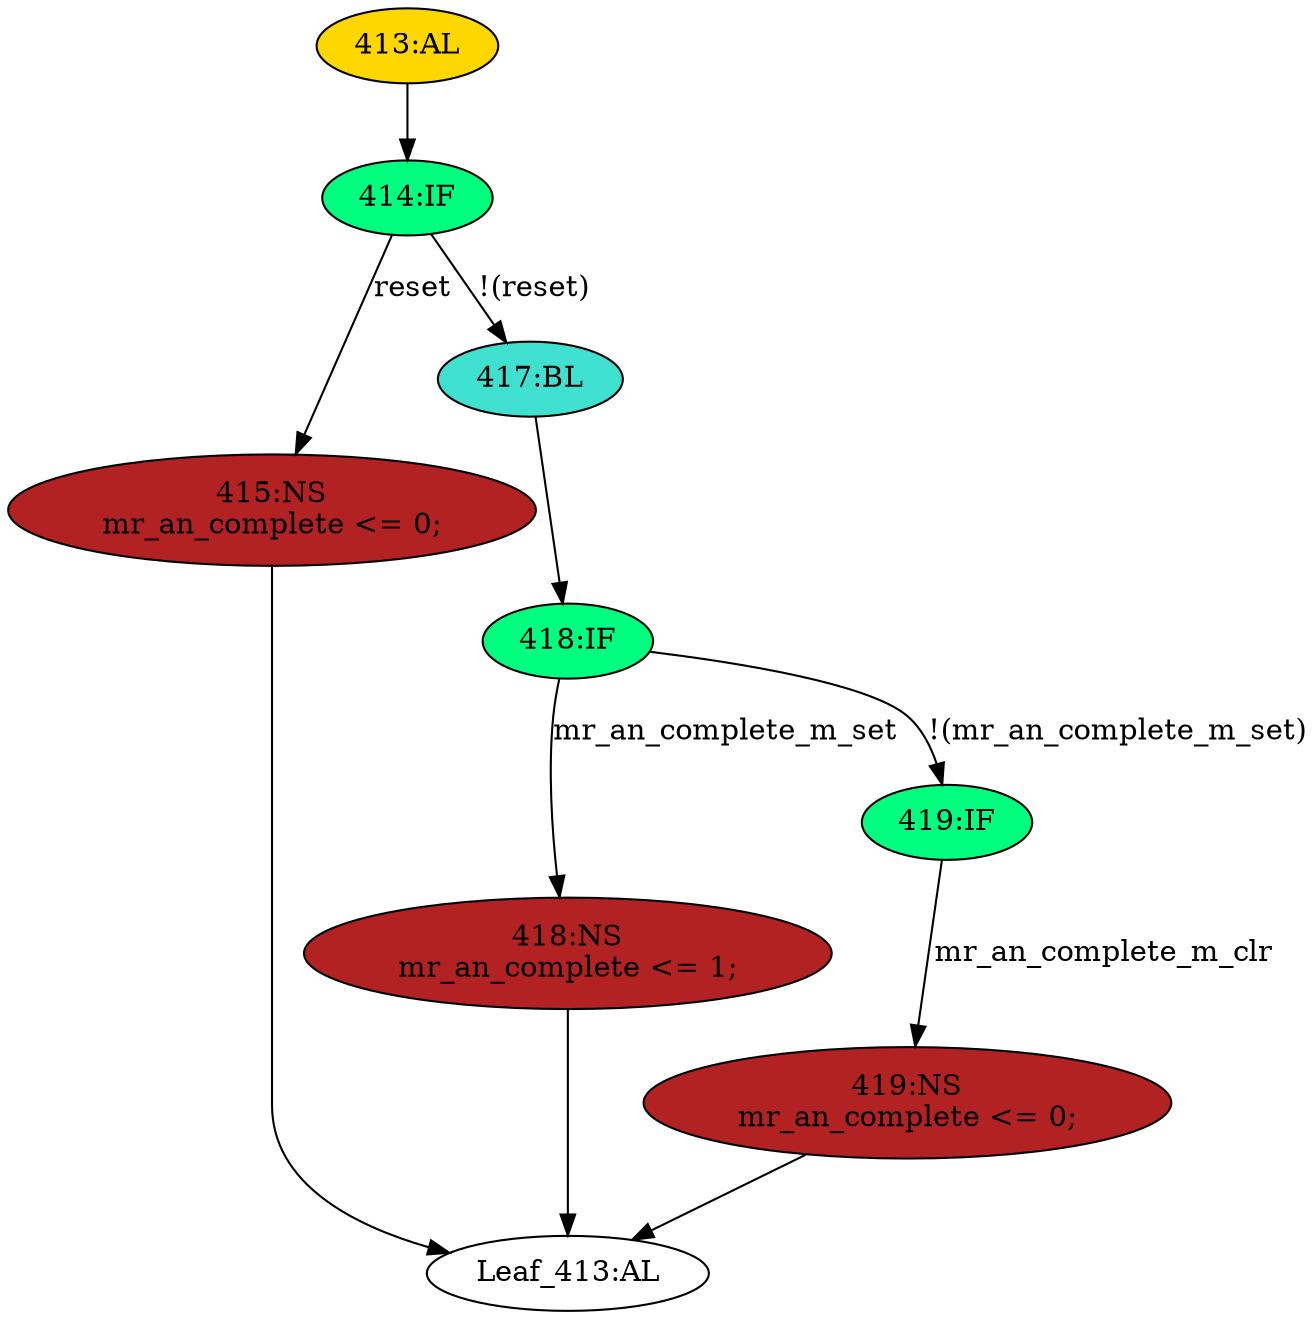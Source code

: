 strict digraph "" {
	node [label="\N"];
	"414:IF"	 [ast="<pyverilog.vparser.ast.IfStatement object at 0x7f1980a563d0>",
		fillcolor=springgreen,
		label="414:IF",
		statements="[]",
		style=filled,
		typ=IfStatement];
	"415:NS"	 [ast="<pyverilog.vparser.ast.NonblockingSubstitution object at 0x7f1980a56a50>",
		fillcolor=firebrick,
		label="415:NS
mr_an_complete <= 0;",
		statements="[<pyverilog.vparser.ast.NonblockingSubstitution object at 0x7f1980a56a50>]",
		style=filled,
		typ=NonblockingSubstitution];
	"414:IF" -> "415:NS"	 [cond="['reset']",
		label=reset,
		lineno=414];
	"417:BL"	 [ast="<pyverilog.vparser.ast.Block object at 0x7f1980a56290>",
		fillcolor=turquoise,
		label="417:BL",
		statements="[]",
		style=filled,
		typ=Block];
	"414:IF" -> "417:BL"	 [cond="['reset']",
		label="!(reset)",
		lineno=414];
	"418:NS"	 [ast="<pyverilog.vparser.ast.NonblockingSubstitution object at 0x7f1980a56850>",
		fillcolor=firebrick,
		label="418:NS
mr_an_complete <= 1;",
		statements="[<pyverilog.vparser.ast.NonblockingSubstitution object at 0x7f1980a56850>]",
		style=filled,
		typ=NonblockingSubstitution];
	"Leaf_413:AL"	 [def_var="['mr_an_complete']",
		label="Leaf_413:AL"];
	"418:NS" -> "Leaf_413:AL"	 [cond="[]",
		lineno=None];
	"415:NS" -> "Leaf_413:AL"	 [cond="[]",
		lineno=None];
	"413:AL"	 [ast="<pyverilog.vparser.ast.Always object at 0x7f1980a56c50>",
		clk_sens=True,
		fillcolor=gold,
		label="413:AL",
		sens="['ck', 'reset']",
		statements="[]",
		style=filled,
		typ=Always,
		use_var="['reset', 'mr_an_complete_m_clr', 'mr_an_complete_m_set']"];
	"413:AL" -> "414:IF"	 [cond="[]",
		lineno=None];
	"418:IF"	 [ast="<pyverilog.vparser.ast.IfStatement object at 0x7f1980a562d0>",
		fillcolor=springgreen,
		label="418:IF",
		statements="[]",
		style=filled,
		typ=IfStatement];
	"418:IF" -> "418:NS"	 [cond="['mr_an_complete_m_set']",
		label=mr_an_complete_m_set,
		lineno=418];
	"419:IF"	 [ast="<pyverilog.vparser.ast.IfStatement object at 0x7f1980a56350>",
		fillcolor=springgreen,
		label="419:IF",
		statements="[]",
		style=filled,
		typ=IfStatement];
	"418:IF" -> "419:IF"	 [cond="['mr_an_complete_m_set']",
		label="!(mr_an_complete_m_set)",
		lineno=418];
	"419:NS"	 [ast="<pyverilog.vparser.ast.NonblockingSubstitution object at 0x7f1980a56310>",
		fillcolor=firebrick,
		label="419:NS
mr_an_complete <= 0;",
		statements="[<pyverilog.vparser.ast.NonblockingSubstitution object at 0x7f1980a56310>]",
		style=filled,
		typ=NonblockingSubstitution];
	"419:IF" -> "419:NS"	 [cond="['mr_an_complete_m_clr']",
		label=mr_an_complete_m_clr,
		lineno=419];
	"417:BL" -> "418:IF"	 [cond="[]",
		lineno=None];
	"419:NS" -> "Leaf_413:AL"	 [cond="[]",
		lineno=None];
}
